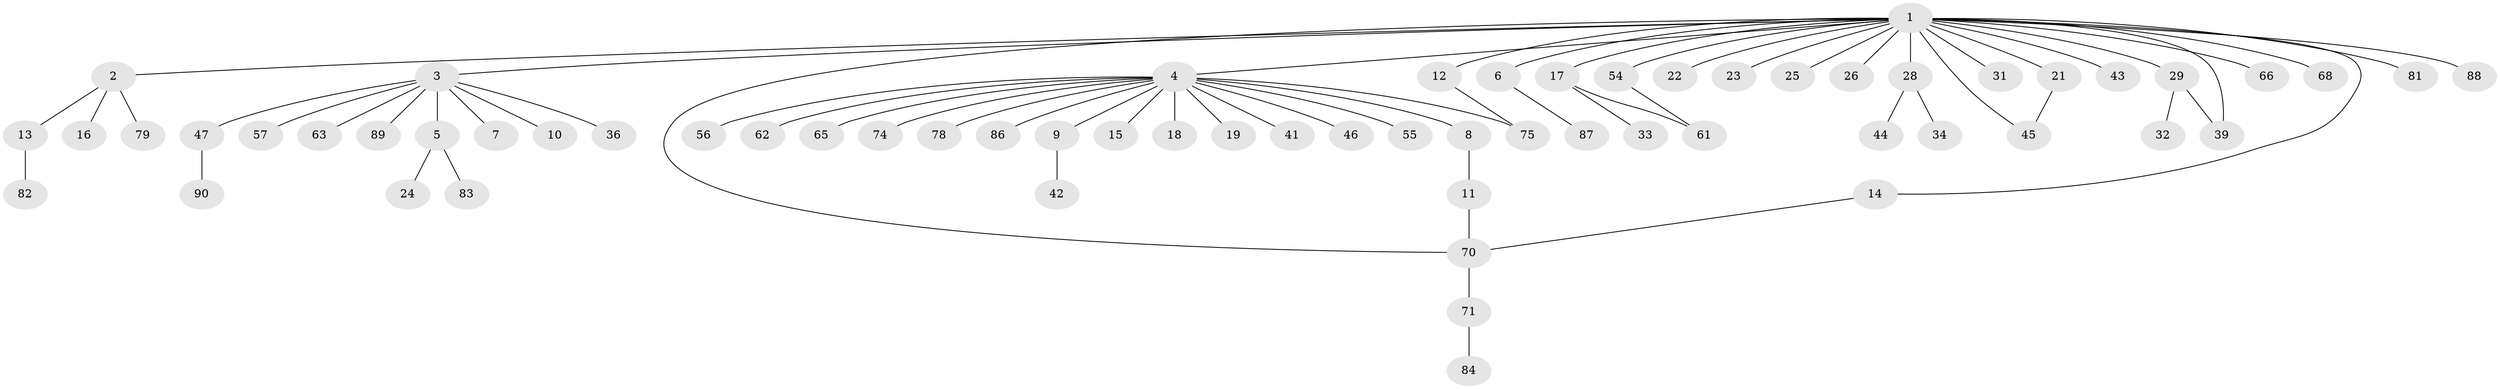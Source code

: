 // Generated by graph-tools (version 1.1) at 2025/23/03/03/25 07:23:51]
// undirected, 65 vertices, 70 edges
graph export_dot {
graph [start="1"]
  node [color=gray90,style=filled];
  1 [super="+27"];
  2 [super="+20"];
  3 [super="+48"];
  4 [super="+52"];
  5 [super="+69"];
  6 [super="+30"];
  7 [super="+73"];
  8 [super="+35"];
  9 [super="+38"];
  10;
  11 [super="+53"];
  12 [super="+64"];
  13 [super="+37"];
  14;
  15;
  16;
  17 [super="+76"];
  18 [super="+72"];
  19;
  21 [super="+67"];
  22;
  23;
  24;
  25;
  26;
  28 [super="+60"];
  29 [super="+49"];
  31;
  32;
  33 [super="+59"];
  34 [super="+50"];
  36;
  39 [super="+40"];
  41;
  42;
  43;
  44;
  45 [super="+58"];
  46;
  47 [super="+51"];
  54;
  55;
  56;
  57;
  61 [super="+85"];
  62;
  63;
  65;
  66;
  68 [super="+77"];
  70 [super="+80"];
  71;
  74;
  75;
  78;
  79;
  81;
  82;
  83;
  84;
  86;
  87;
  88;
  89;
  90;
  1 -- 2;
  1 -- 3;
  1 -- 4;
  1 -- 6;
  1 -- 12;
  1 -- 14;
  1 -- 17;
  1 -- 21 [weight=2];
  1 -- 22;
  1 -- 23;
  1 -- 25;
  1 -- 26;
  1 -- 28;
  1 -- 29;
  1 -- 31;
  1 -- 39;
  1 -- 43;
  1 -- 54;
  1 -- 68;
  1 -- 81;
  1 -- 88;
  1 -- 66;
  1 -- 45;
  1 -- 70;
  2 -- 13;
  2 -- 16;
  2 -- 79;
  3 -- 5;
  3 -- 7;
  3 -- 10;
  3 -- 36;
  3 -- 47;
  3 -- 57;
  3 -- 63;
  3 -- 89;
  4 -- 8;
  4 -- 9;
  4 -- 15;
  4 -- 18 [weight=2];
  4 -- 19;
  4 -- 41;
  4 -- 46;
  4 -- 55;
  4 -- 56;
  4 -- 62;
  4 -- 65;
  4 -- 74;
  4 -- 75;
  4 -- 78;
  4 -- 86;
  5 -- 24;
  5 -- 83;
  6 -- 87;
  8 -- 11;
  9 -- 42;
  11 -- 70;
  12 -- 75;
  13 -- 82;
  14 -- 70;
  17 -- 33;
  17 -- 61;
  21 -- 45;
  28 -- 34;
  28 -- 44;
  29 -- 32;
  29 -- 39;
  47 -- 90;
  54 -- 61;
  70 -- 71;
  71 -- 84;
}
